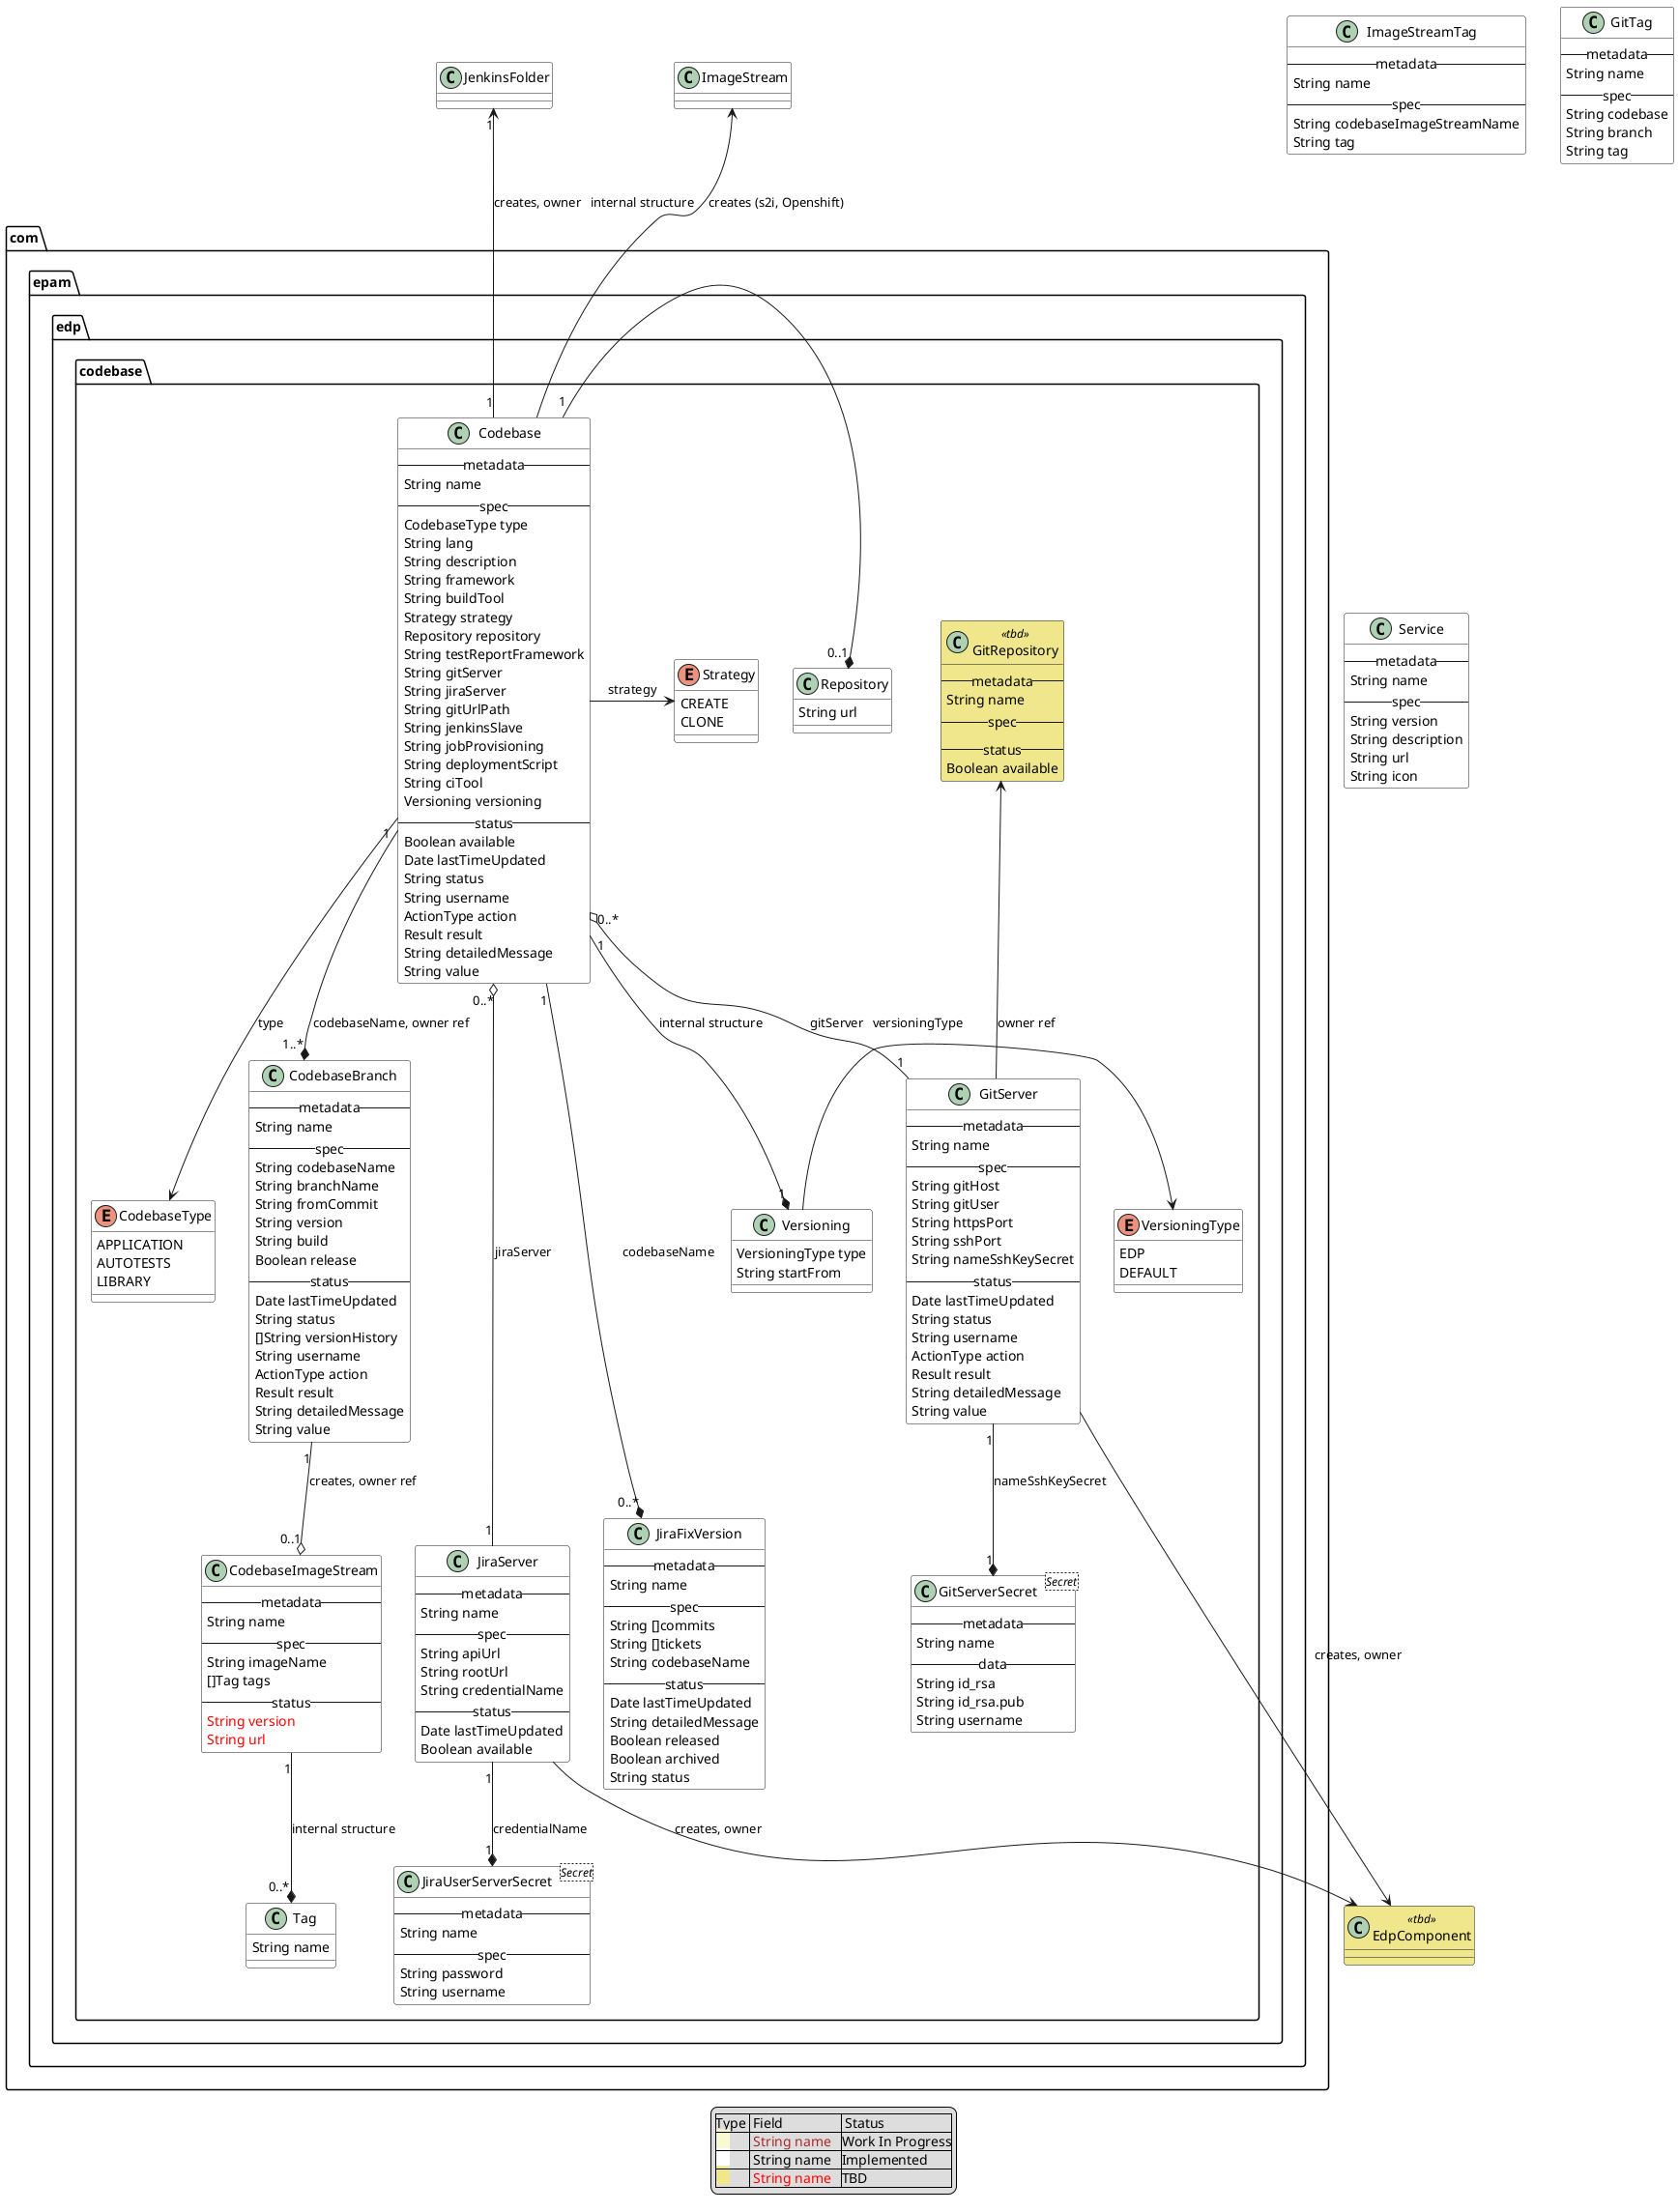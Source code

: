 @startuml

skinparam class {
    BackgroundColor #white
	BackgroundColor<<wip>> LightGoldenRodYellow
	BackgroundColor<<tbd>> Khaki
}

package com.epam.edp.codebase {

  class Codebase {
    -- metadata --
        String name
    -- spec --
        CodebaseType type
        String lang
        String description
        String framework
        String buildTool
        Strategy strategy
        Repository repository
        String testReportFramework
        String gitServer
        String jiraServer
        String gitUrlPath
        String jenkinsSlave
        String jobProvisioning
        String deploymentScript
        String ciTool
        Versioning versioning
    -- status --
        Boolean available
        Date lastTimeUpdated
        String status
        String username
        ActionType action
        Result result
        String detailedMessage
        String value
  }

  Codebase -> Strategy : strategy
  enum Strategy {
    CREATE
    CLONE
  }

  Codebase --> CodebaseType : type
  enum CodebaseType {
    APPLICATION
    AUTOTESTS
    LIBRARY
  }

  Versioning -> VersioningType : versioningType
    enum VersioningType {
      EDP
      DEFAULT
  }

  Codebase "1" -r-* "0..1" Repository : internal structure
  class Repository {
    String url
  }

  Codebase "1" --* "1" Versioning : internal structure
    class Versioning {
     VersioningType type
     String startFrom
  }

  Codebase "1" --* "1..*" CodebaseBranch : codebaseName, owner ref
  class CodebaseBranch {
    -- metadata --
        String name
    -- spec --
        String codebaseName
        String branchName
        String fromCommit
        String version
        String build
        Boolean release
    -- status --
        Date lastTimeUpdated
        String status
        []String versionHistory
        String username
        ActionType action
        Result result
        String detailedMessage
        String value
  }

  CodebaseBranch "1" --o "0..1" CodebaseImageStream : creates, owner ref
  class CodebaseImageStream {
    -- metadata --
        String name
    -- spec --
        String imageName
        []Tag tags
    -- status --
        <color red>String version</color>
        <color red>String url</color>
  }

  CodebaseImageStream "1" --* "0..*" Tag : internal structure
  class Tag {
    String name
  }

  Codebase "0..*" o-- "1" GitServer : gitServer
  class GitServer {
    -- metadata --
        String name
    -- spec --
        String gitHost
        String gitUser
        String httpsPort
        String sshPort
        String nameSshKeySecret
    -- status --
        Date lastTimeUpdated
        String status
        String username
        ActionType action
        Result result
        String detailedMessage
        String value
  }

  GitServer "1" --* "1" GitServerSecret : nameSshKeySecret
  class GitServerSecret <Secret> {
    -- metadata --
      String name
    -- data --
      String id_rsa
      String id_rsa.pub
      String username
  }

  GitRepository <-- GitServer : owner ref
  class GitRepository <<tbd>> {
    -- metadata --
        String name
    -- spec --
    -- status --
        Boolean available
  }

  Codebase "0..*" o--- "1" JiraServer : jiraServer
  class JiraServer {
    -- metadata --
    String name
    -- spec --
    String apiUrl
    String rootUrl
    String credentialName
    -- status --
    Date lastTimeUpdated
    Boolean available
  }

  Codebase "1" ---* "0..*" JiraFixVersion : codebaseName
  class JiraFixVersion {
    -- metadata --
    String name
    -- spec --
    String []commits
    String []tickets
    String codebaseName
    -- status --
    Date lastTimeUpdated
    String detailedMessage
    Boolean released
    Boolean archived
    String status
    }

  JiraServer "1" --* "1" JiraUserServerSecret : credentialName
  class JiraUserServerSecret <Secret> {
    -- metadata --
       String name
    -- spec --
       String password
       String username
  }
}

class ImageStreamTag {
    -- metadata --
    String name
    -- spec --
    String codebaseImageStreamName
    String tag
}

class GitTag {
    -- metadata --
    String name
    -- spec --
    String codebase
    String branch
    String tag
}

class Service {
    -- metadata --
    String name
    -- spec --
    String version
    String description
    String url
    String icon
}

class EdpComponent <<tbd>> {
}

GitServer --> EdpComponent : creates, owner
JiraServer --> EdpComponent : creates, owner
Codebase -u-> ImageStream : creates (s2i, Openshift)
Codebase "1" -u-> "1" JenkinsFolder : creates, owner

legend
|Type | Field | Status |
|<back:LightGoldenRodYellow>    </back> | <color brown>String name</color>   |Work In Progress|
|<back:white>    </back>| String name  |Implemented |
|<back:Khaki>    </back>| <color red>String name</color>|TBD |
endlegend


@enduml
